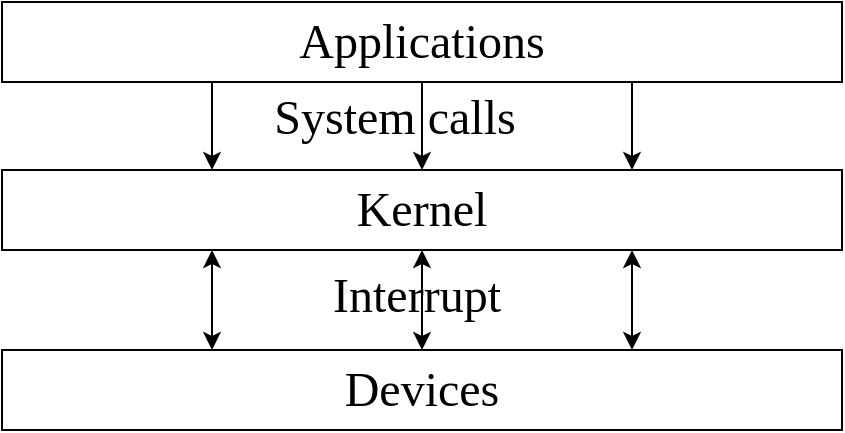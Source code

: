 <mxfile>
    <diagram id="Dmbfhwdp5F9rkApvFJCN" name="第 1 页">
        <mxGraphModel dx="820" dy="563" grid="1" gridSize="10" guides="1" tooltips="1" connect="1" arrows="1" fold="1" page="1" pageScale="1" pageWidth="827" pageHeight="1169" math="0" shadow="0">
            <root>
                <mxCell id="0"/>
                <mxCell id="1" parent="0"/>
                <mxCell id="2" value="Applications" style="rounded=0;whiteSpace=wrap;html=1;fontFamily=Times New Roman;fontSize=24;" parent="1" vertex="1">
                    <mxGeometry x="110" y="246" width="420" height="40" as="geometry"/>
                </mxCell>
                <mxCell id="3" value="Kernel" style="rounded=0;whiteSpace=wrap;html=1;fontFamily=Times New Roman;fontSize=24;" parent="1" vertex="1">
                    <mxGeometry x="110" y="330" width="420" height="40" as="geometry"/>
                </mxCell>
                <mxCell id="4" value="" style="endArrow=classic;html=1;fontFamily=Times New Roman;fontSize=24;entryX=0.5;entryY=0;entryDx=0;entryDy=0;exitX=0.5;exitY=1;exitDx=0;exitDy=0;" parent="1" source="2" target="3" edge="1">
                    <mxGeometry width="50" height="50" relative="1" as="geometry">
                        <mxPoint x="270" y="260" as="sourcePoint"/>
                        <mxPoint x="320" y="210" as="targetPoint"/>
                    </mxGeometry>
                </mxCell>
                <mxCell id="7" value="System calls" style="edgeLabel;html=1;align=center;verticalAlign=middle;resizable=0;points=[];fontSize=24;fontFamily=Times New Roman;labelBackgroundColor=none;" parent="4" vertex="1" connectable="0">
                    <mxGeometry x="-0.394" relative="1" as="geometry">
                        <mxPoint x="-14" y="4" as="offset"/>
                    </mxGeometry>
                </mxCell>
                <mxCell id="5" value="" style="endArrow=classic;html=1;fontFamily=Times New Roman;fontSize=24;entryX=0.25;entryY=0;entryDx=0;entryDy=0;exitX=0.25;exitY=1;exitDx=0;exitDy=0;" parent="1" source="2" target="3" edge="1">
                    <mxGeometry width="50" height="50" relative="1" as="geometry">
                        <mxPoint x="330" y="260" as="sourcePoint"/>
                        <mxPoint x="330" y="310" as="targetPoint"/>
                    </mxGeometry>
                </mxCell>
                <mxCell id="6" value="" style="endArrow=classic;html=1;fontFamily=Times New Roman;fontSize=24;entryX=0.75;entryY=0;entryDx=0;entryDy=0;exitX=0.75;exitY=1;exitDx=0;exitDy=0;" parent="1" source="2" target="3" edge="1">
                    <mxGeometry width="50" height="50" relative="1" as="geometry">
                        <mxPoint x="340" y="270" as="sourcePoint"/>
                        <mxPoint x="340" y="320" as="targetPoint"/>
                    </mxGeometry>
                </mxCell>
                <mxCell id="10" value="Devices" style="rounded=0;whiteSpace=wrap;html=1;fontFamily=Times New Roman;fontSize=24;" parent="1" vertex="1">
                    <mxGeometry x="110" y="420" width="420" height="40" as="geometry"/>
                </mxCell>
                <mxCell id="11" value="" style="endArrow=classic;startArrow=classic;html=1;fontFamily=Times New Roman;fontSize=24;entryX=0.25;entryY=1;entryDx=0;entryDy=0;exitX=0.25;exitY=0;exitDx=0;exitDy=0;" parent="1" source="10" target="3" edge="1">
                    <mxGeometry width="50" height="50" relative="1" as="geometry">
                        <mxPoint x="310" y="390" as="sourcePoint"/>
                        <mxPoint x="360" y="340" as="targetPoint"/>
                    </mxGeometry>
                </mxCell>
                <mxCell id="12" value="" style="endArrow=classic;startArrow=classic;html=1;fontFamily=Times New Roman;fontSize=24;entryX=0.5;entryY=1;entryDx=0;entryDy=0;exitX=0.5;exitY=0;exitDx=0;exitDy=0;labelBackgroundColor=default;" parent="1" source="10" target="3" edge="1">
                    <mxGeometry width="50" height="50" relative="1" as="geometry">
                        <mxPoint x="225.0" y="430" as="sourcePoint"/>
                        <mxPoint x="225.0" y="370" as="targetPoint"/>
                    </mxGeometry>
                </mxCell>
                <mxCell id="14" value="Interrupt" style="edgeLabel;html=1;align=center;verticalAlign=middle;resizable=0;points=[];fontSize=24;fontFamily=Times New Roman;labelBackgroundColor=none;" parent="12" vertex="1" connectable="0">
                    <mxGeometry x="-0.174" relative="1" as="geometry">
                        <mxPoint x="-3" y="-7" as="offset"/>
                    </mxGeometry>
                </mxCell>
                <mxCell id="13" value="" style="endArrow=classic;startArrow=classic;html=1;fontFamily=Times New Roman;fontSize=24;entryX=0.75;entryY=1;entryDx=0;entryDy=0;exitX=0.75;exitY=0;exitDx=0;exitDy=0;" parent="1" source="10" target="3" edge="1">
                    <mxGeometry width="50" height="50" relative="1" as="geometry">
                        <mxPoint x="235.0" y="440" as="sourcePoint"/>
                        <mxPoint x="235.0" y="380" as="targetPoint"/>
                    </mxGeometry>
                </mxCell>
            </root>
        </mxGraphModel>
    </diagram>
</mxfile>